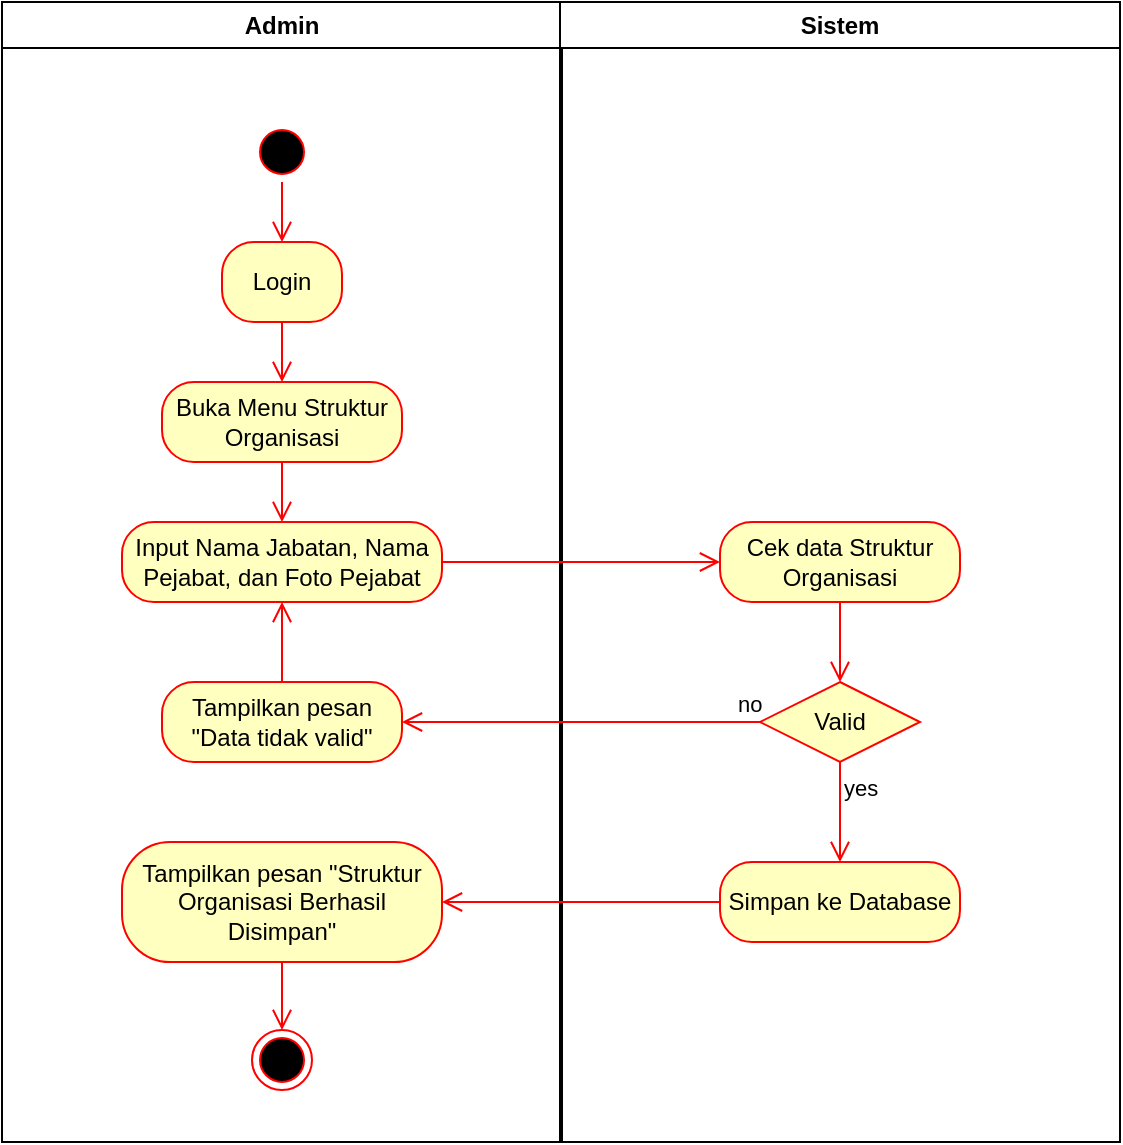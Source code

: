<mxfile version="27.0.9">
  <diagram name="Page-1" id="dyIjULI6adyLqzH3dSxX">
    <mxGraphModel dx="772" dy="629" grid="1" gridSize="10" guides="1" tooltips="1" connect="1" arrows="1" fold="1" page="1" pageScale="1" pageWidth="827" pageHeight="1169" math="0" shadow="0">
      <root>
        <mxCell id="0" />
        <mxCell id="1" parent="0" />
        <mxCell id="rymWSPww0w7nKZ8ZdkqG-50" value="Admin" style="swimlane;whiteSpace=wrap" parent="1" vertex="1">
          <mxGeometry x="134" y="40" width="280" height="570" as="geometry" />
        </mxCell>
        <mxCell id="rymWSPww0w7nKZ8ZdkqG-52" value="" style="ellipse;html=1;shape=startState;fillColor=#000000;strokeColor=#ff0000;" parent="rymWSPww0w7nKZ8ZdkqG-50" vertex="1">
          <mxGeometry x="125" y="60" width="30" height="30" as="geometry" />
        </mxCell>
        <mxCell id="rymWSPww0w7nKZ8ZdkqG-53" value="" style="html=1;verticalAlign=bottom;endArrow=open;endSize=8;strokeColor=#ff0000;rounded=0;entryX=0.5;entryY=0;entryDx=0;entryDy=0;" parent="rymWSPww0w7nKZ8ZdkqG-50" source="rymWSPww0w7nKZ8ZdkqG-52" target="rymWSPww0w7nKZ8ZdkqG-54" edge="1">
          <mxGeometry relative="1" as="geometry">
            <mxPoint x="140" y="150" as="targetPoint" />
          </mxGeometry>
        </mxCell>
        <mxCell id="rymWSPww0w7nKZ8ZdkqG-54" value="Login" style="rounded=1;whiteSpace=wrap;html=1;arcSize=40;fontColor=#000000;fillColor=#ffffc0;strokeColor=#ff0000;" parent="rymWSPww0w7nKZ8ZdkqG-50" vertex="1">
          <mxGeometry x="110" y="120" width="60" height="40" as="geometry" />
        </mxCell>
        <mxCell id="rymWSPww0w7nKZ8ZdkqG-67" value="Buka Menu Struktur Organisasi" style="rounded=1;whiteSpace=wrap;html=1;arcSize=40;fontColor=#000000;fillColor=#ffffc0;strokeColor=#ff0000;" parent="rymWSPww0w7nKZ8ZdkqG-50" vertex="1">
          <mxGeometry x="80" y="190" width="120" height="40" as="geometry" />
        </mxCell>
        <mxCell id="rymWSPww0w7nKZ8ZdkqG-68" value="" style="edgeStyle=orthogonalEdgeStyle;html=1;verticalAlign=bottom;endArrow=open;endSize=8;strokeColor=#ff0000;rounded=0;entryX=0.5;entryY=0;entryDx=0;entryDy=0;" parent="rymWSPww0w7nKZ8ZdkqG-50" source="rymWSPww0w7nKZ8ZdkqG-67" target="rymWSPww0w7nKZ8ZdkqG-70" edge="1">
          <mxGeometry relative="1" as="geometry">
            <mxPoint x="140" y="340" as="targetPoint" />
          </mxGeometry>
        </mxCell>
        <mxCell id="rymWSPww0w7nKZ8ZdkqG-55" value="" style="html=1;verticalAlign=bottom;endArrow=open;endSize=8;strokeColor=#ff0000;rounded=0;exitX=0.5;exitY=1;exitDx=0;exitDy=0;entryX=0.5;entryY=0;entryDx=0;entryDy=0;" parent="rymWSPww0w7nKZ8ZdkqG-50" source="rymWSPww0w7nKZ8ZdkqG-54" target="rymWSPww0w7nKZ8ZdkqG-67" edge="1">
          <mxGeometry relative="1" as="geometry">
            <mxPoint x="340" y="170" as="targetPoint" />
          </mxGeometry>
        </mxCell>
        <mxCell id="rymWSPww0w7nKZ8ZdkqG-70" value="Input Nama Jabatan, Nama Pejabat, dan Foto Pejabat" style="rounded=1;whiteSpace=wrap;html=1;arcSize=40;fontColor=#000000;fillColor=#ffffc0;strokeColor=#ff0000;" parent="rymWSPww0w7nKZ8ZdkqG-50" vertex="1">
          <mxGeometry x="60" y="260" width="160" height="40" as="geometry" />
        </mxCell>
        <mxCell id="rymWSPww0w7nKZ8ZdkqG-80" value="Tampilkan pesan &quot;Data tidak valid&quot;" style="rounded=1;whiteSpace=wrap;html=1;arcSize=40;fontColor=#000000;fillColor=#ffffc0;strokeColor=#ff0000;" parent="rymWSPww0w7nKZ8ZdkqG-50" vertex="1">
          <mxGeometry x="80" y="340" width="120" height="40" as="geometry" />
        </mxCell>
        <mxCell id="rymWSPww0w7nKZ8ZdkqG-81" value="" style="html=1;verticalAlign=bottom;endArrow=open;endSize=8;strokeColor=#ff0000;rounded=0;exitX=0.5;exitY=0;exitDx=0;exitDy=0;entryX=0.5;entryY=1;entryDx=0;entryDy=0;" parent="rymWSPww0w7nKZ8ZdkqG-50" source="rymWSPww0w7nKZ8ZdkqG-80" target="rymWSPww0w7nKZ8ZdkqG-70" edge="1">
          <mxGeometry relative="1" as="geometry">
            <mxPoint x="140" y="450" as="targetPoint" />
          </mxGeometry>
        </mxCell>
        <mxCell id="rymWSPww0w7nKZ8ZdkqG-82" value="Tampilkan pesan &quot;Struktur Organisasi Berhasil Disimpan&quot;" style="rounded=1;whiteSpace=wrap;html=1;arcSize=40;fontColor=#000000;fillColor=#ffffc0;strokeColor=#ff0000;" parent="rymWSPww0w7nKZ8ZdkqG-50" vertex="1">
          <mxGeometry x="60" y="420" width="160" height="60" as="geometry" />
        </mxCell>
        <mxCell id="rymWSPww0w7nKZ8ZdkqG-83" value="" style="html=1;verticalAlign=bottom;endArrow=open;endSize=8;strokeColor=#ff0000;rounded=0;entryX=0.5;entryY=0;entryDx=0;entryDy=0;" parent="rymWSPww0w7nKZ8ZdkqG-50" source="rymWSPww0w7nKZ8ZdkqG-82" target="rymWSPww0w7nKZ8ZdkqG-84" edge="1">
          <mxGeometry relative="1" as="geometry">
            <mxPoint x="140" y="530" as="targetPoint" />
          </mxGeometry>
        </mxCell>
        <mxCell id="rymWSPww0w7nKZ8ZdkqG-84" value="" style="ellipse;html=1;shape=endState;fillColor=#000000;strokeColor=#ff0000;" parent="rymWSPww0w7nKZ8ZdkqG-50" vertex="1">
          <mxGeometry x="125" y="514" width="30" height="30" as="geometry" />
        </mxCell>
        <mxCell id="rymWSPww0w7nKZ8ZdkqG-56" value="Sistem" style="swimlane;whiteSpace=wrap" parent="1" vertex="1">
          <mxGeometry x="413" y="40" width="280" height="570" as="geometry" />
        </mxCell>
        <mxCell id="rymWSPww0w7nKZ8ZdkqG-57" value="Cek data Struktur Organisasi" style="rounded=1;whiteSpace=wrap;html=1;arcSize=40;fontColor=#000000;fillColor=#ffffc0;strokeColor=#ff0000;" parent="rymWSPww0w7nKZ8ZdkqG-56" vertex="1">
          <mxGeometry x="80" y="260" width="120" height="40" as="geometry" />
        </mxCell>
        <mxCell id="rymWSPww0w7nKZ8ZdkqG-58" value="" style="edgeStyle=orthogonalEdgeStyle;html=1;verticalAlign=bottom;endArrow=open;endSize=8;strokeColor=#ff0000;rounded=0;entryX=0.5;entryY=0;entryDx=0;entryDy=0;" parent="rymWSPww0w7nKZ8ZdkqG-56" source="rymWSPww0w7nKZ8ZdkqG-57" target="rymWSPww0w7nKZ8ZdkqG-75" edge="1">
          <mxGeometry relative="1" as="geometry">
            <mxPoint x="140" y="370" as="targetPoint" />
          </mxGeometry>
        </mxCell>
        <mxCell id="rymWSPww0w7nKZ8ZdkqG-75" value="Valid" style="rhombus;whiteSpace=wrap;html=1;fontColor=#000000;fillColor=#ffffc0;strokeColor=#ff0000;" parent="rymWSPww0w7nKZ8ZdkqG-56" vertex="1">
          <mxGeometry x="100" y="340" width="80" height="40" as="geometry" />
        </mxCell>
        <mxCell id="rymWSPww0w7nKZ8ZdkqG-77" value="yes" style="edgeStyle=orthogonalEdgeStyle;html=1;align=left;verticalAlign=top;endArrow=open;endSize=8;strokeColor=#ff0000;rounded=0;entryX=0.5;entryY=0;entryDx=0;entryDy=0;" parent="rymWSPww0w7nKZ8ZdkqG-56" source="rymWSPww0w7nKZ8ZdkqG-75" target="rymWSPww0w7nKZ8ZdkqG-78" edge="1">
          <mxGeometry x="-1" relative="1" as="geometry">
            <mxPoint x="140" y="430" as="targetPoint" />
          </mxGeometry>
        </mxCell>
        <mxCell id="rymWSPww0w7nKZ8ZdkqG-78" value="Simpan ke Database" style="rounded=1;whiteSpace=wrap;html=1;arcSize=40;fontColor=#000000;fillColor=#ffffc0;strokeColor=#ff0000;" parent="rymWSPww0w7nKZ8ZdkqG-56" vertex="1">
          <mxGeometry x="80" y="430" width="120" height="40" as="geometry" />
        </mxCell>
        <mxCell id="rymWSPww0w7nKZ8ZdkqG-71" value="" style="html=1;verticalAlign=bottom;endArrow=open;endSize=8;strokeColor=#ff0000;rounded=0;entryX=0;entryY=0.5;entryDx=0;entryDy=0;" parent="1" source="rymWSPww0w7nKZ8ZdkqG-70" target="rymWSPww0w7nKZ8ZdkqG-57" edge="1">
          <mxGeometry relative="1" as="geometry">
            <mxPoint x="270" y="500" as="targetPoint" />
          </mxGeometry>
        </mxCell>
        <mxCell id="rymWSPww0w7nKZ8ZdkqG-76" value="no" style="edgeStyle=orthogonalEdgeStyle;html=1;align=left;verticalAlign=bottom;endArrow=open;endSize=8;strokeColor=#ff0000;rounded=0;exitX=0;exitY=0.5;exitDx=0;exitDy=0;entryX=1;entryY=0.5;entryDx=0;entryDy=0;" parent="1" source="rymWSPww0w7nKZ8ZdkqG-75" target="rymWSPww0w7nKZ8ZdkqG-80" edge="1">
          <mxGeometry x="-0.855" relative="1" as="geometry">
            <mxPoint x="330" y="410" as="targetPoint" />
            <mxPoint as="offset" />
          </mxGeometry>
        </mxCell>
        <mxCell id="rymWSPww0w7nKZ8ZdkqG-79" value="" style="edgeStyle=orthogonalEdgeStyle;html=1;verticalAlign=bottom;endArrow=open;endSize=8;strokeColor=#ff0000;rounded=0;entryX=1;entryY=0.5;entryDx=0;entryDy=0;" parent="1" source="rymWSPww0w7nKZ8ZdkqG-78" target="rymWSPww0w7nKZ8ZdkqG-82" edge="1">
          <mxGeometry relative="1" as="geometry">
            <mxPoint x="553" y="570" as="targetPoint" />
          </mxGeometry>
        </mxCell>
      </root>
    </mxGraphModel>
  </diagram>
</mxfile>

